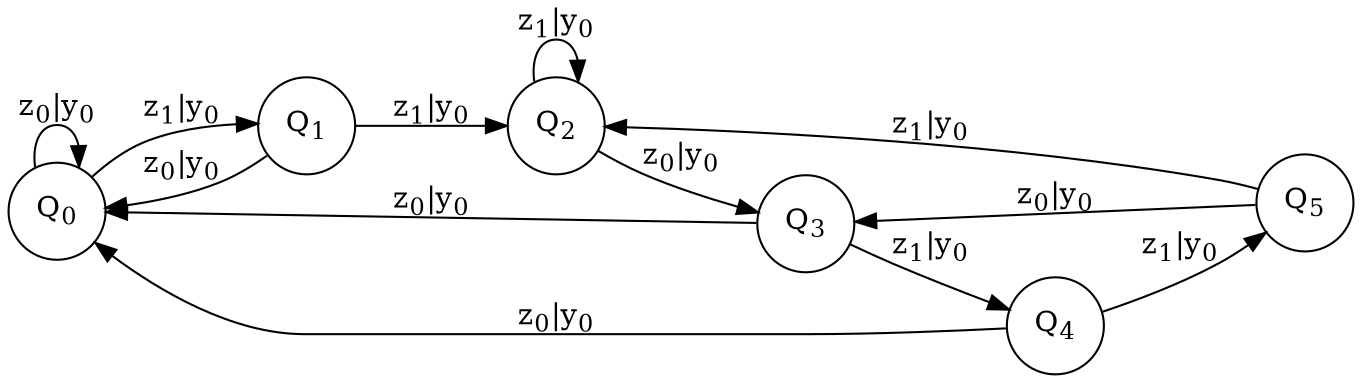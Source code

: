 digraph{
//    layout = circo;
   rankdir = LR;
   node [shape=circle];
//    edge [labeldistance=6 labelangle=50]
   q0 [label=<Q<sub>0</sub>>]
   q1 [label=<Q<sub>1</sub>>]
   q2 [label=<Q<sub>2</sub>>]
   q3 [label=<Q<sub>3</sub>>]
   q4 [label=<Q<sub>4</sub>>]
   q5 [label=<Q<sub>5</sub>>]
   q0 -> q1 -> q2 [label=<z<sub>1</sub>|y<sub>0</sub>>]
   q2 -> q3 [label=<z<sub>0</sub>|y<sub>0</sub>>]
   q3 -> q4 -> q5 [label=<z<sub>1</sub>|y<sub>0</sub>>]
   q0 -> q0 [label=<z<sub>0</sub>|y<sub>0</sub>>]
   q1 -> q0 [label=<z<sub>0</sub>|y<sub>0</sub>>]
   q2 -> q2 [label=<z<sub>1</sub>|y<sub>0</sub>>]
   q3 -> q0 [label=<z<sub>0</sub>|y<sub>0</sub>>]
   q4 -> q0 [label=<z<sub>0</sub>|y<sub>0</sub>>]
   q5 -> q2 [label=<z<sub>1</sub>|y<sub>0</sub>>]
   q5 -> q3 [label=<z<sub>0</sub>|y<sub>0</sub>>]

   
}
